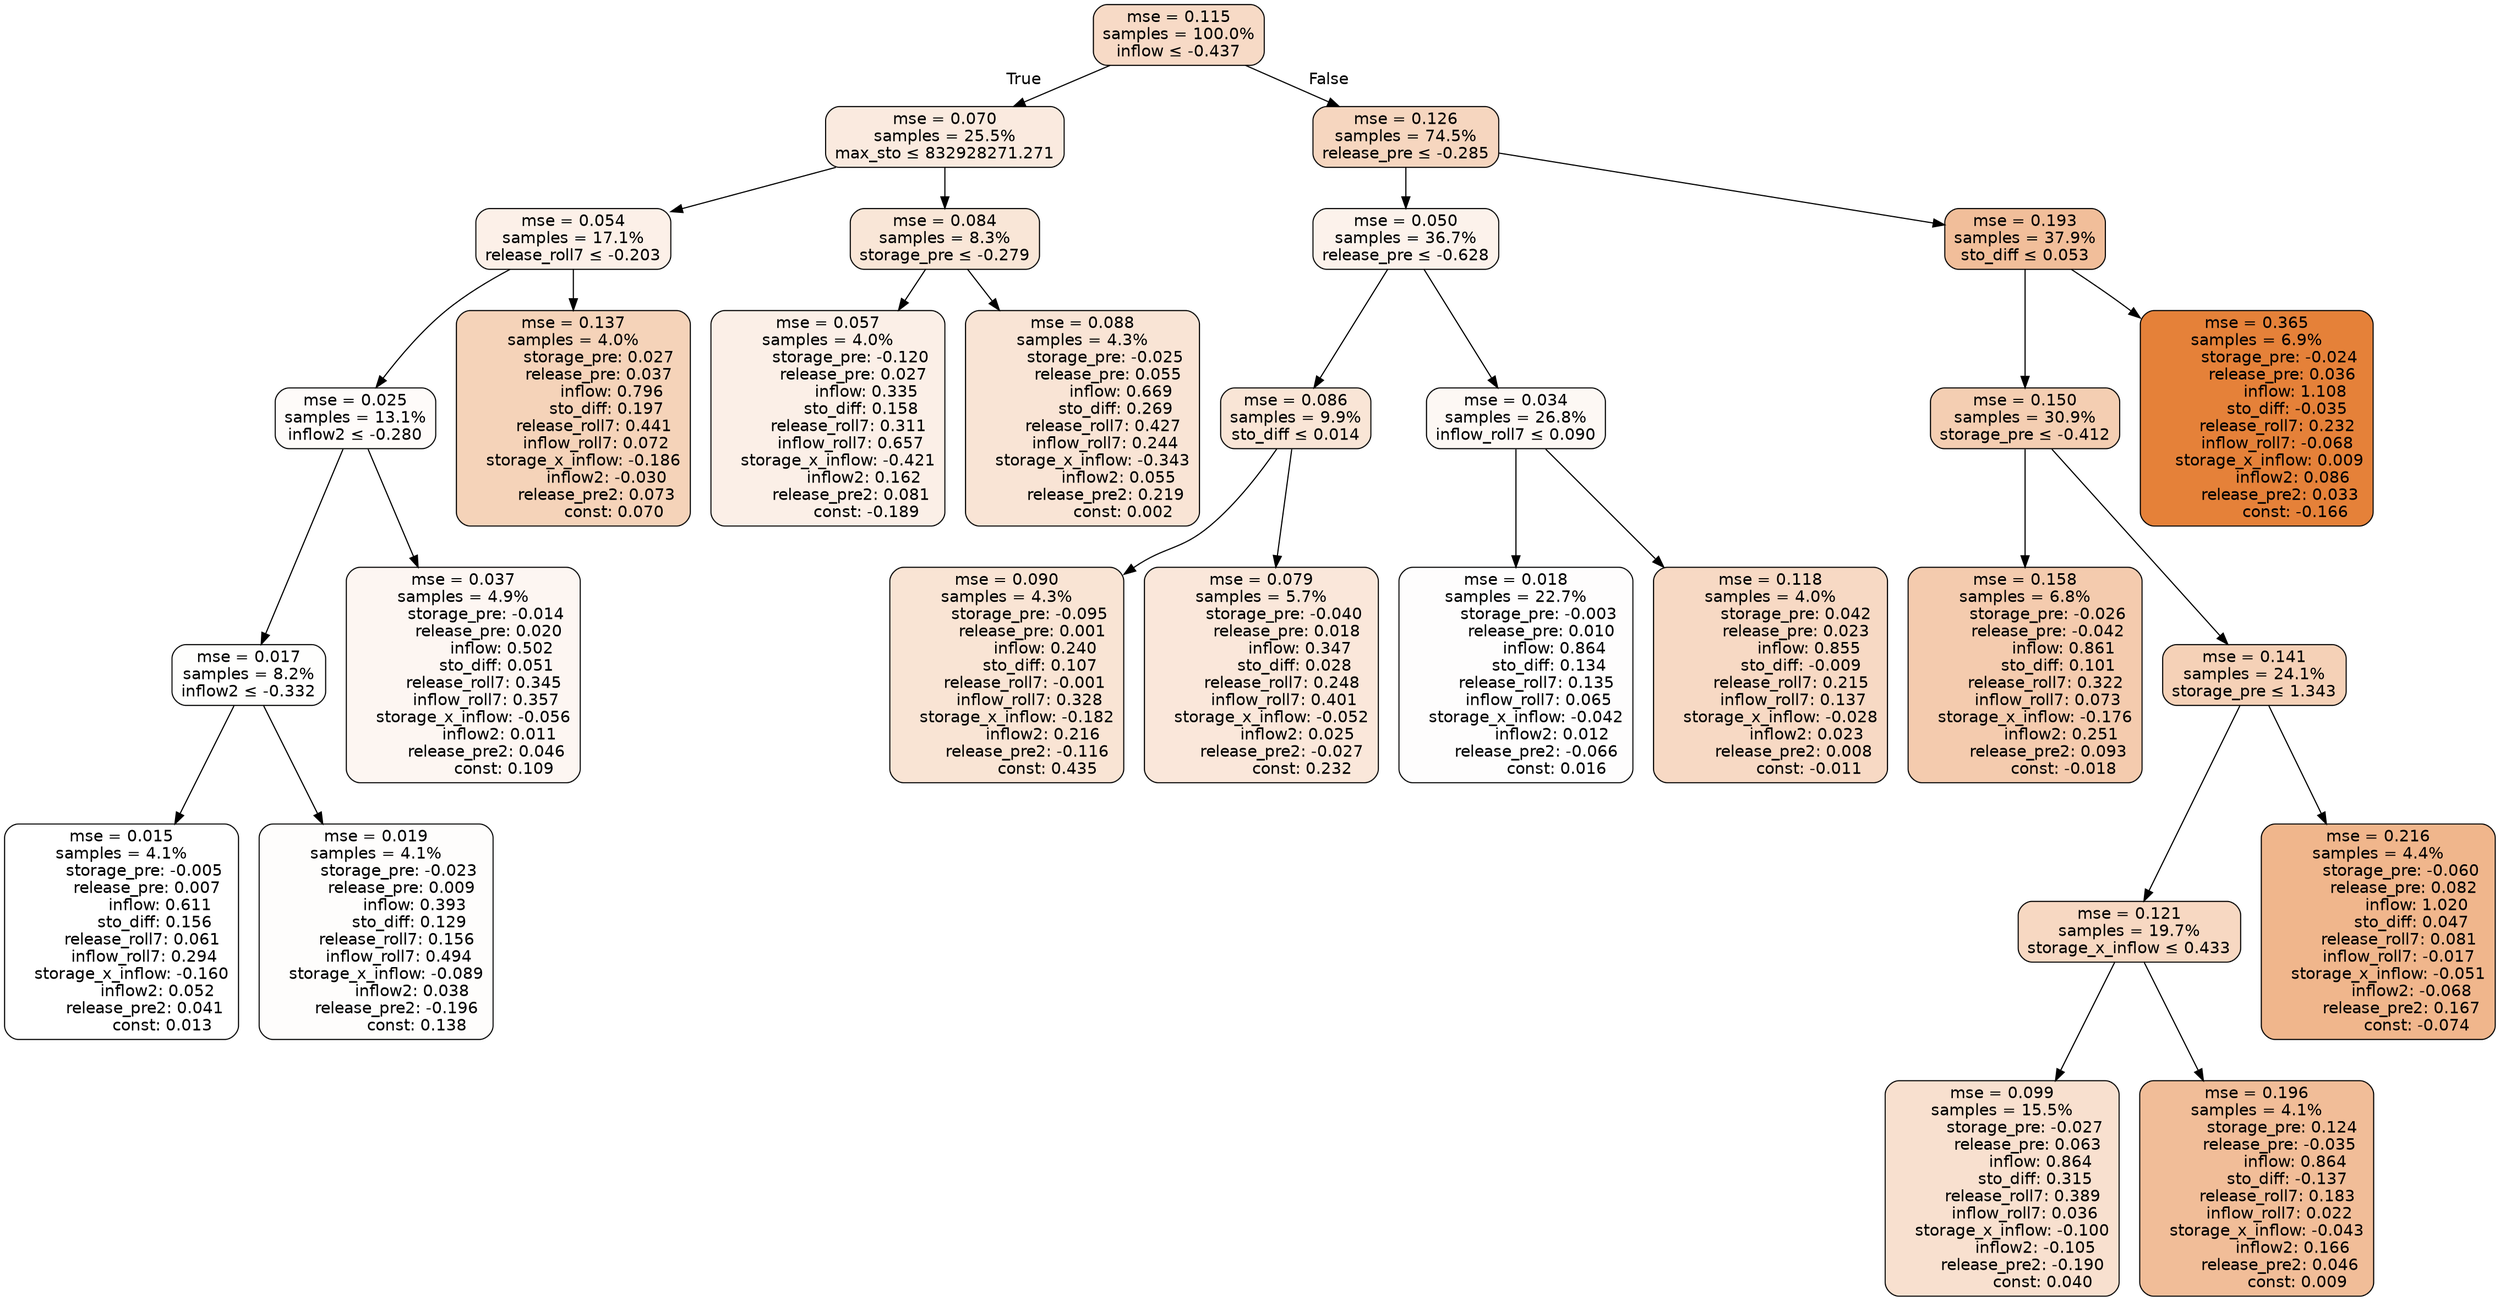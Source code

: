 digraph tree {
bgcolor="transparent"
node [shape=rectangle, style="filled, rounded", color="black", fontname=helvetica] ;
edge [fontname=helvetica] ;
	"0" [label="mse = 0.115
samples = 100.0%
inflow &le; -0.437", fillcolor="#f7dac6"]
	"1" [label="mse = 0.070
samples = 25.5%
max_sto &le; 832928271.271", fillcolor="#faeadf"]
	"2" [label="mse = 0.054
samples = 17.1%
release_roll7 &le; -0.203", fillcolor="#fcf0e8"]
	"3" [label="mse = 0.025
samples = 13.1%
inflow2 &le; -0.280", fillcolor="#fefbf9"]
	"4" [label="mse = 0.017
samples = 8.2%
inflow2 &le; -0.332", fillcolor="#fefefd"]
	"5" [label="mse = 0.015
samples = 4.1%
         storage_pre: -0.005
          release_pre: 0.007
               inflow: 0.611
             sto_diff: 0.156
        release_roll7: 0.061
         inflow_roll7: 0.294
    storage_x_inflow: -0.160
              inflow2: 0.052
         release_pre2: 0.041
                const: 0.013", fillcolor="#ffffff"]
	"6" [label="mse = 0.019
samples = 4.1%
         storage_pre: -0.023
          release_pre: 0.009
               inflow: 0.393
             sto_diff: 0.129
        release_roll7: 0.156
         inflow_roll7: 0.494
    storage_x_inflow: -0.089
              inflow2: 0.038
        release_pre2: -0.196
                const: 0.138", fillcolor="#fefdfc"]
	"7" [label="mse = 0.037
samples = 4.9%
         storage_pre: -0.014
          release_pre: 0.020
               inflow: 0.502
             sto_diff: 0.051
        release_roll7: 0.345
         inflow_roll7: 0.357
    storage_x_inflow: -0.056
              inflow2: 0.011
         release_pre2: 0.046
                const: 0.109", fillcolor="#fdf6f2"]
	"8" [label="mse = 0.137
samples = 4.0%
          storage_pre: 0.027
          release_pre: 0.037
               inflow: 0.796
             sto_diff: 0.197
        release_roll7: 0.441
         inflow_roll7: 0.072
    storage_x_inflow: -0.186
             inflow2: -0.030
         release_pre2: 0.073
                const: 0.070", fillcolor="#f5d3b9"]
	"9" [label="mse = 0.084
samples = 8.3%
storage_pre &le; -0.279", fillcolor="#f9e6d7"]
	"10" [label="mse = 0.057
samples = 4.0%
         storage_pre: -0.120
          release_pre: 0.027
               inflow: 0.335
             sto_diff: 0.158
        release_roll7: 0.311
         inflow_roll7: 0.657
    storage_x_inflow: -0.421
              inflow2: 0.162
         release_pre2: 0.081
               const: -0.189", fillcolor="#fbefe7"]
	"11" [label="mse = 0.088
samples = 4.3%
         storage_pre: -0.025
          release_pre: 0.055
               inflow: 0.669
             sto_diff: 0.269
        release_roll7: 0.427
         inflow_roll7: 0.244
    storage_x_inflow: -0.343
              inflow2: 0.055
         release_pre2: 0.219
                const: 0.002", fillcolor="#f9e4d5"]
	"12" [label="mse = 0.126
samples = 74.5%
release_pre &le; -0.285", fillcolor="#f6d6bf"]
	"13" [label="mse = 0.050
samples = 36.7%
release_pre &le; -0.628", fillcolor="#fcf2eb"]
	"14" [label="mse = 0.086
samples = 9.9%
sto_diff &le; 0.014", fillcolor="#f9e5d6"]
	"15" [label="mse = 0.090
samples = 4.3%
         storage_pre: -0.095
          release_pre: 0.001
               inflow: 0.240
             sto_diff: 0.107
       release_roll7: -0.001
         inflow_roll7: 0.328
    storage_x_inflow: -0.182
              inflow2: 0.216
        release_pre2: -0.116
                const: 0.435", fillcolor="#f9e4d4"]
	"16" [label="mse = 0.079
samples = 5.7%
         storage_pre: -0.040
          release_pre: 0.018
               inflow: 0.347
             sto_diff: 0.028
        release_roll7: 0.248
         inflow_roll7: 0.401
    storage_x_inflow: -0.052
              inflow2: 0.025
        release_pre2: -0.027
                const: 0.232", fillcolor="#fae7da"]
	"17" [label="mse = 0.034
samples = 26.8%
inflow_roll7 &le; 0.090", fillcolor="#fdf8f4"]
	"18" [label="mse = 0.018
samples = 22.7%
         storage_pre: -0.003
          release_pre: 0.010
               inflow: 0.864
             sto_diff: 0.134
        release_roll7: 0.135
         inflow_roll7: 0.065
    storage_x_inflow: -0.042
              inflow2: 0.012
        release_pre2: -0.066
                const: 0.016", fillcolor="#fefdfd"]
	"19" [label="mse = 0.118
samples = 4.0%
          storage_pre: 0.042
          release_pre: 0.023
               inflow: 0.855
            sto_diff: -0.009
        release_roll7: 0.215
         inflow_roll7: 0.137
    storage_x_inflow: -0.028
              inflow2: 0.023
         release_pre2: 0.008
               const: -0.011", fillcolor="#f7d9c4"]
	"20" [label="mse = 0.193
samples = 37.9%
sto_diff &le; 0.053", fillcolor="#f1be9a"]
	"21" [label="mse = 0.150
samples = 30.9%
storage_pre &le; -0.412", fillcolor="#f4ceb2"]
	"22" [label="mse = 0.158
samples = 6.8%
         storage_pre: -0.026
         release_pre: -0.042
               inflow: 0.861
             sto_diff: 0.101
        release_roll7: 0.322
         inflow_roll7: 0.073
    storage_x_inflow: -0.176
              inflow2: 0.251
         release_pre2: 0.093
               const: -0.018", fillcolor="#f4cbae"]
	"23" [label="mse = 0.141
samples = 24.1%
storage_pre &le; 1.343", fillcolor="#f5d1b7"]
	"24" [label="mse = 0.121
samples = 19.7%
storage_x_inflow &le; 0.433", fillcolor="#f7d8c2"]
	"25" [label="mse = 0.099
samples = 15.5%
         storage_pre: -0.027
          release_pre: 0.063
               inflow: 0.864
             sto_diff: 0.315
        release_roll7: 0.389
         inflow_roll7: 0.036
    storage_x_inflow: -0.100
             inflow2: -0.105
        release_pre2: -0.190
                const: 0.040", fillcolor="#f8e0cf"]
	"26" [label="mse = 0.196
samples = 4.1%
          storage_pre: 0.124
         release_pre: -0.035
               inflow: 0.864
            sto_diff: -0.137
        release_roll7: 0.183
         inflow_roll7: 0.022
    storage_x_inflow: -0.043
              inflow2: 0.166
         release_pre2: 0.046
                const: 0.009", fillcolor="#f1bd98"]
	"27" [label="mse = 0.216
samples = 4.4%
         storage_pre: -0.060
          release_pre: 0.082
               inflow: 1.020
             sto_diff: 0.047
        release_roll7: 0.081
        inflow_roll7: -0.017
    storage_x_inflow: -0.051
             inflow2: -0.068
         release_pre2: 0.167
               const: -0.074", fillcolor="#f0b68c"]
	"28" [label="mse = 0.365
samples = 6.9%
         storage_pre: -0.024
          release_pre: 0.036
               inflow: 1.108
            sto_diff: -0.035
        release_roll7: 0.232
        inflow_roll7: -0.068
     storage_x_inflow: 0.009
              inflow2: 0.086
         release_pre2: 0.033
               const: -0.166", fillcolor="#e58139"]

	"0" -> "1" [labeldistance=2.5, labelangle=45, headlabel="True"]
	"1" -> "2"
	"2" -> "3"
	"3" -> "4"
	"4" -> "5"
	"4" -> "6"
	"3" -> "7"
	"2" -> "8"
	"1" -> "9"
	"9" -> "10"
	"9" -> "11"
	"0" -> "12" [labeldistance=2.5, labelangle=-45, headlabel="False"]
	"12" -> "13"
	"13" -> "14"
	"14" -> "15"
	"14" -> "16"
	"13" -> "17"
	"17" -> "18"
	"17" -> "19"
	"12" -> "20"
	"20" -> "21"
	"21" -> "22"
	"21" -> "23"
	"23" -> "24"
	"24" -> "25"
	"24" -> "26"
	"23" -> "27"
	"20" -> "28"
}
